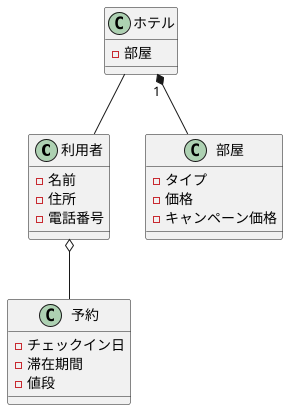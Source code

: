 @startuml ホテル利用者と部屋と予約
class 利用者{
    - 名前
    - 住所
    - 電話番号
}
class ホテル{
    - 部屋
}
class 部屋{
    - タイプ
    - 価格
    - キャンペーン価格
}
class 予約{
    - チェックイン日
    - 滞在期間
    - 値段
}
ホテル -- 利用者
利用者 o-- 予約
ホテル "1" *-- 部屋
@enduml